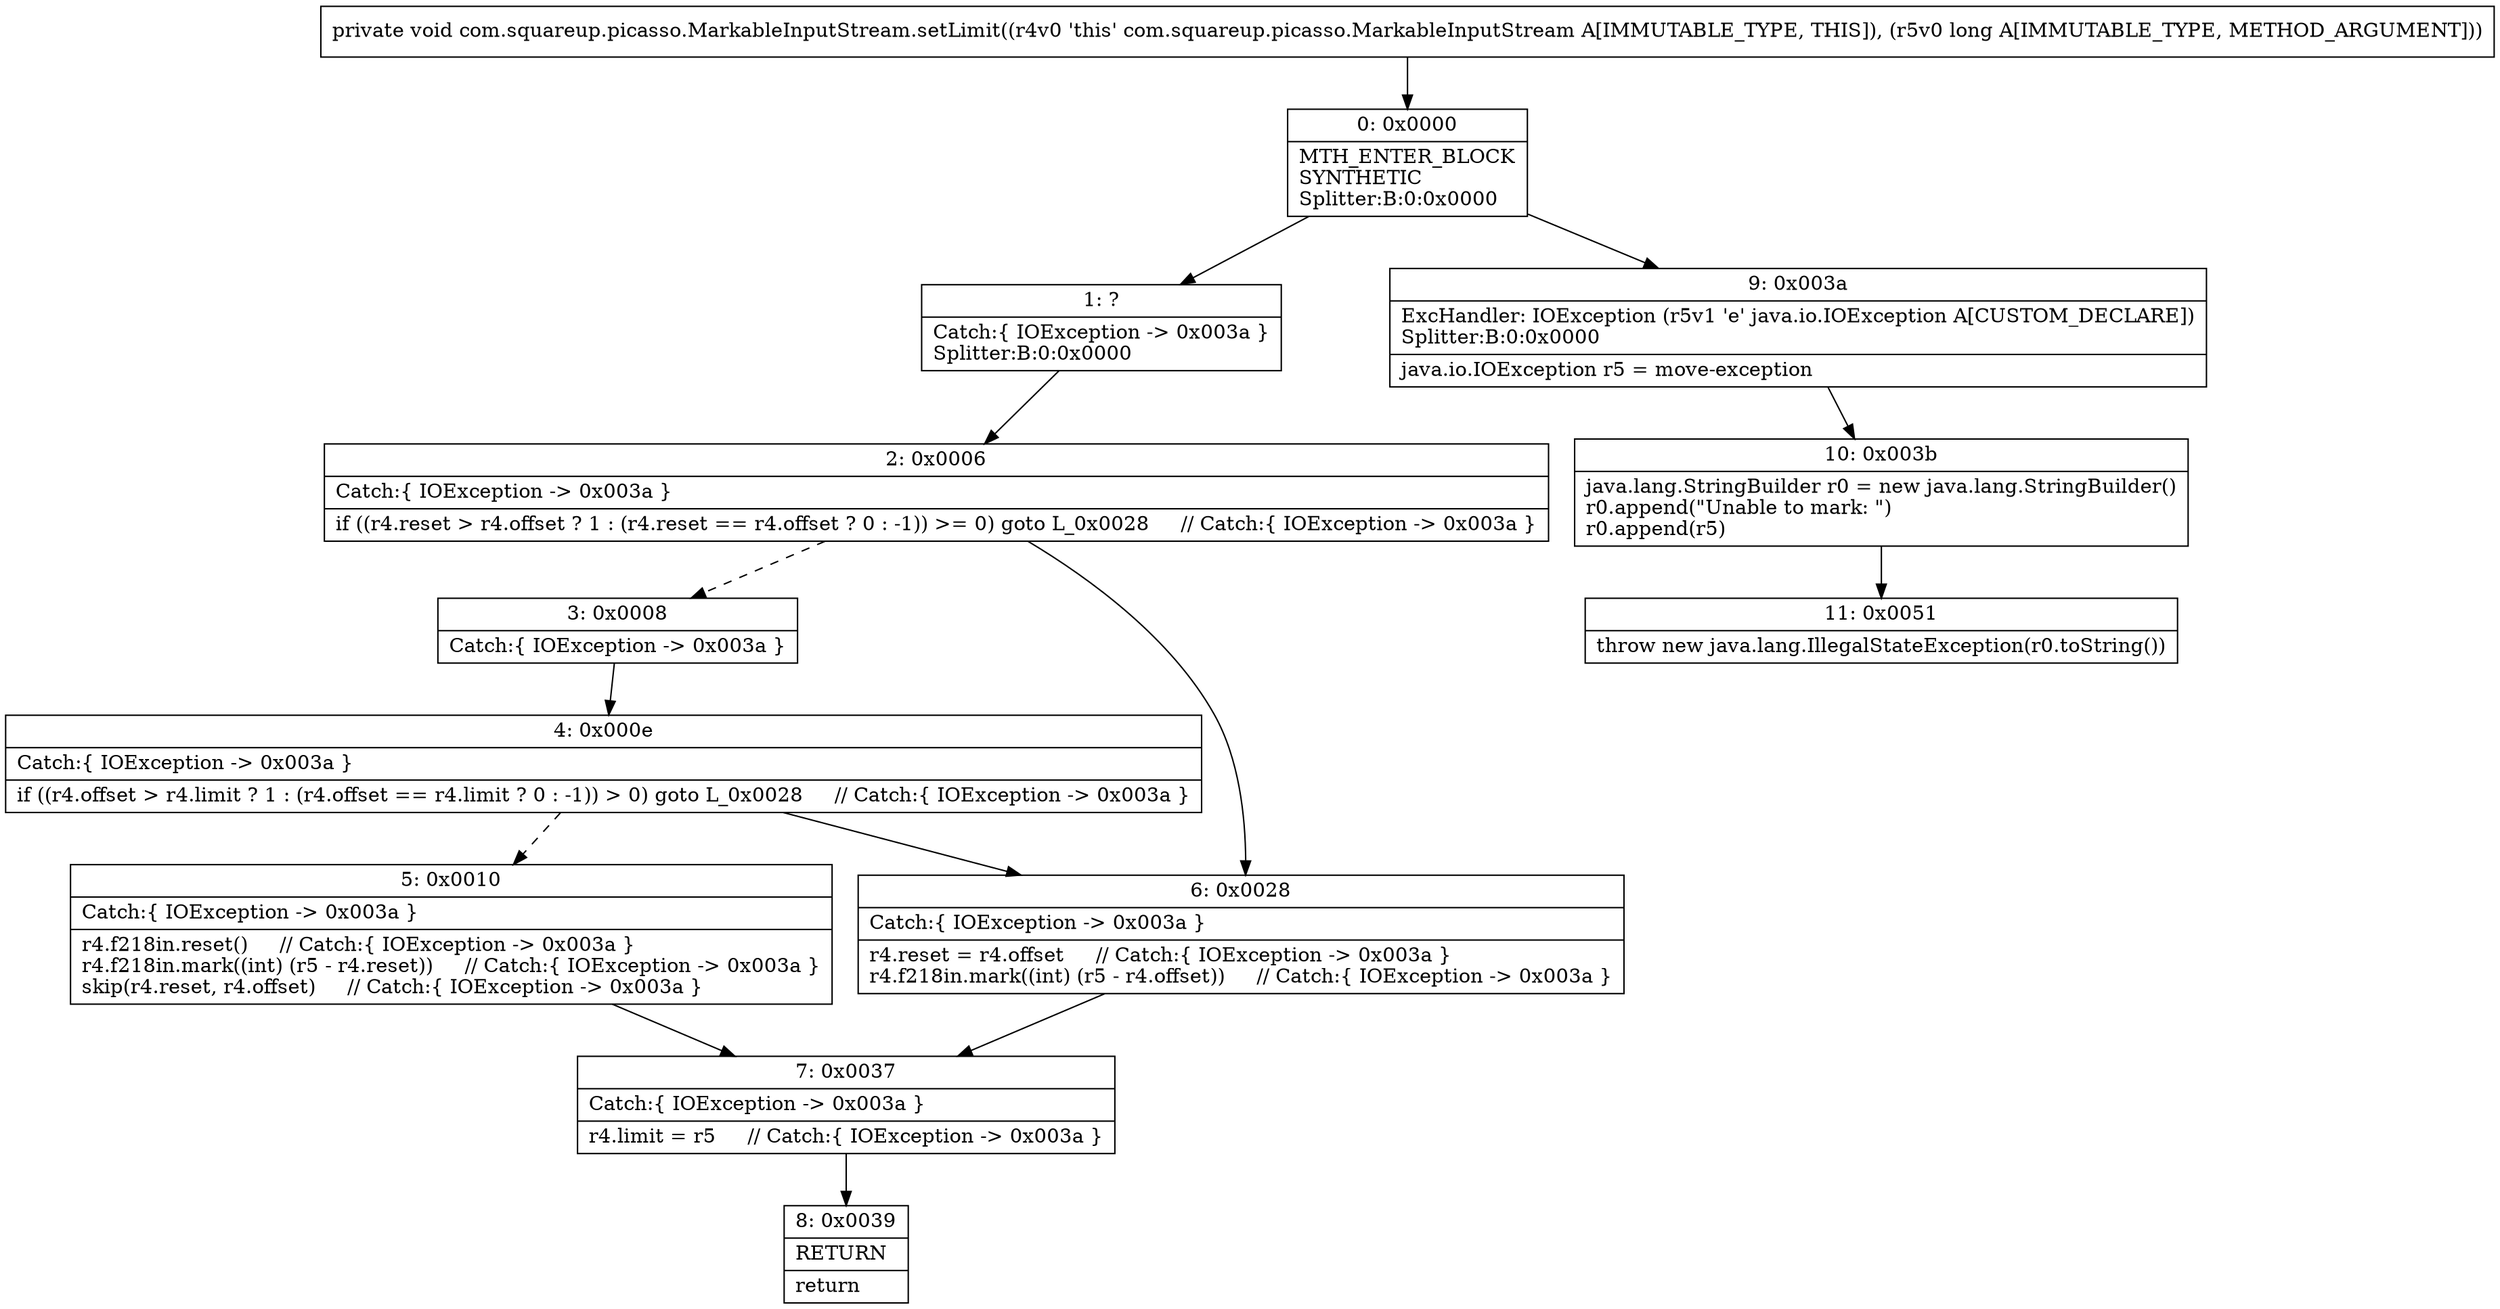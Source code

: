 digraph "CFG forcom.squareup.picasso.MarkableInputStream.setLimit(J)V" {
Node_0 [shape=record,label="{0\:\ 0x0000|MTH_ENTER_BLOCK\lSYNTHETIC\lSplitter:B:0:0x0000\l}"];
Node_1 [shape=record,label="{1\:\ ?|Catch:\{ IOException \-\> 0x003a \}\lSplitter:B:0:0x0000\l}"];
Node_2 [shape=record,label="{2\:\ 0x0006|Catch:\{ IOException \-\> 0x003a \}\l|if ((r4.reset \> r4.offset ? 1 : (r4.reset == r4.offset ? 0 : \-1)) \>= 0) goto L_0x0028     \/\/ Catch:\{ IOException \-\> 0x003a \}\l}"];
Node_3 [shape=record,label="{3\:\ 0x0008|Catch:\{ IOException \-\> 0x003a \}\l}"];
Node_4 [shape=record,label="{4\:\ 0x000e|Catch:\{ IOException \-\> 0x003a \}\l|if ((r4.offset \> r4.limit ? 1 : (r4.offset == r4.limit ? 0 : \-1)) \> 0) goto L_0x0028     \/\/ Catch:\{ IOException \-\> 0x003a \}\l}"];
Node_5 [shape=record,label="{5\:\ 0x0010|Catch:\{ IOException \-\> 0x003a \}\l|r4.f218in.reset()     \/\/ Catch:\{ IOException \-\> 0x003a \}\lr4.f218in.mark((int) (r5 \- r4.reset))     \/\/ Catch:\{ IOException \-\> 0x003a \}\lskip(r4.reset, r4.offset)     \/\/ Catch:\{ IOException \-\> 0x003a \}\l}"];
Node_6 [shape=record,label="{6\:\ 0x0028|Catch:\{ IOException \-\> 0x003a \}\l|r4.reset = r4.offset     \/\/ Catch:\{ IOException \-\> 0x003a \}\lr4.f218in.mark((int) (r5 \- r4.offset))     \/\/ Catch:\{ IOException \-\> 0x003a \}\l}"];
Node_7 [shape=record,label="{7\:\ 0x0037|Catch:\{ IOException \-\> 0x003a \}\l|r4.limit = r5     \/\/ Catch:\{ IOException \-\> 0x003a \}\l}"];
Node_8 [shape=record,label="{8\:\ 0x0039|RETURN\l|return\l}"];
Node_9 [shape=record,label="{9\:\ 0x003a|ExcHandler: IOException (r5v1 'e' java.io.IOException A[CUSTOM_DECLARE])\lSplitter:B:0:0x0000\l|java.io.IOException r5 = move\-exception\l}"];
Node_10 [shape=record,label="{10\:\ 0x003b|java.lang.StringBuilder r0 = new java.lang.StringBuilder()\lr0.append(\"Unable to mark: \")\lr0.append(r5)\l}"];
Node_11 [shape=record,label="{11\:\ 0x0051|throw new java.lang.IllegalStateException(r0.toString())\l}"];
MethodNode[shape=record,label="{private void com.squareup.picasso.MarkableInputStream.setLimit((r4v0 'this' com.squareup.picasso.MarkableInputStream A[IMMUTABLE_TYPE, THIS]), (r5v0 long A[IMMUTABLE_TYPE, METHOD_ARGUMENT])) }"];
MethodNode -> Node_0;
Node_0 -> Node_1;
Node_0 -> Node_9;
Node_1 -> Node_2;
Node_2 -> Node_3[style=dashed];
Node_2 -> Node_6;
Node_3 -> Node_4;
Node_4 -> Node_5[style=dashed];
Node_4 -> Node_6;
Node_5 -> Node_7;
Node_6 -> Node_7;
Node_7 -> Node_8;
Node_9 -> Node_10;
Node_10 -> Node_11;
}

